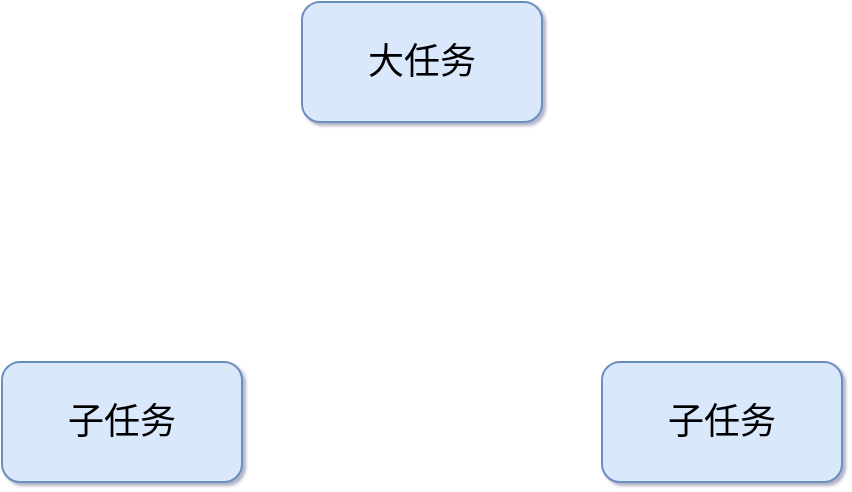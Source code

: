 <mxfile version="20.0.3" type="github">
  <diagram id="6qBIIyij7JlT-GvtMwbE" name="第 1 页">
    <mxGraphModel dx="1253" dy="731" grid="1" gridSize="10" guides="1" tooltips="1" connect="1" arrows="1" fold="1" page="1" pageScale="1" pageWidth="827" pageHeight="1169" background="none" math="0" shadow="1">
      <root>
        <mxCell id="0" />
        <mxCell id="1" parent="0" />
        <mxCell id="UFzSyCjpEssRRRNBBcpD-1" value="&lt;font style=&quot;font-size: 18px;&quot;&gt;大任务&lt;/font&gt;" style="rounded=1;whiteSpace=wrap;html=1;fillColor=#dae8fc;strokeColor=#6c8ebf;" vertex="1" parent="1">
          <mxGeometry x="330" y="80" width="120" height="60" as="geometry" />
        </mxCell>
        <mxCell id="UFzSyCjpEssRRRNBBcpD-5" value="&lt;font style=&quot;font-size: 18px;&quot;&gt;子任务&lt;/font&gt;" style="whiteSpace=wrap;html=1;fillColor=#dae8fc;strokeColor=#6c8ebf;rounded=1;" vertex="1" parent="1">
          <mxGeometry x="180" y="260" width="120" height="60" as="geometry" />
        </mxCell>
        <mxCell id="UFzSyCjpEssRRRNBBcpD-7" value="&lt;font style=&quot;font-size: 18px;&quot;&gt;子任务&lt;/font&gt;" style="whiteSpace=wrap;html=1;fillColor=#dae8fc;strokeColor=#6c8ebf;rounded=1;" vertex="1" parent="1">
          <mxGeometry x="480" y="260" width="120" height="60" as="geometry" />
        </mxCell>
      </root>
    </mxGraphModel>
  </diagram>
</mxfile>
